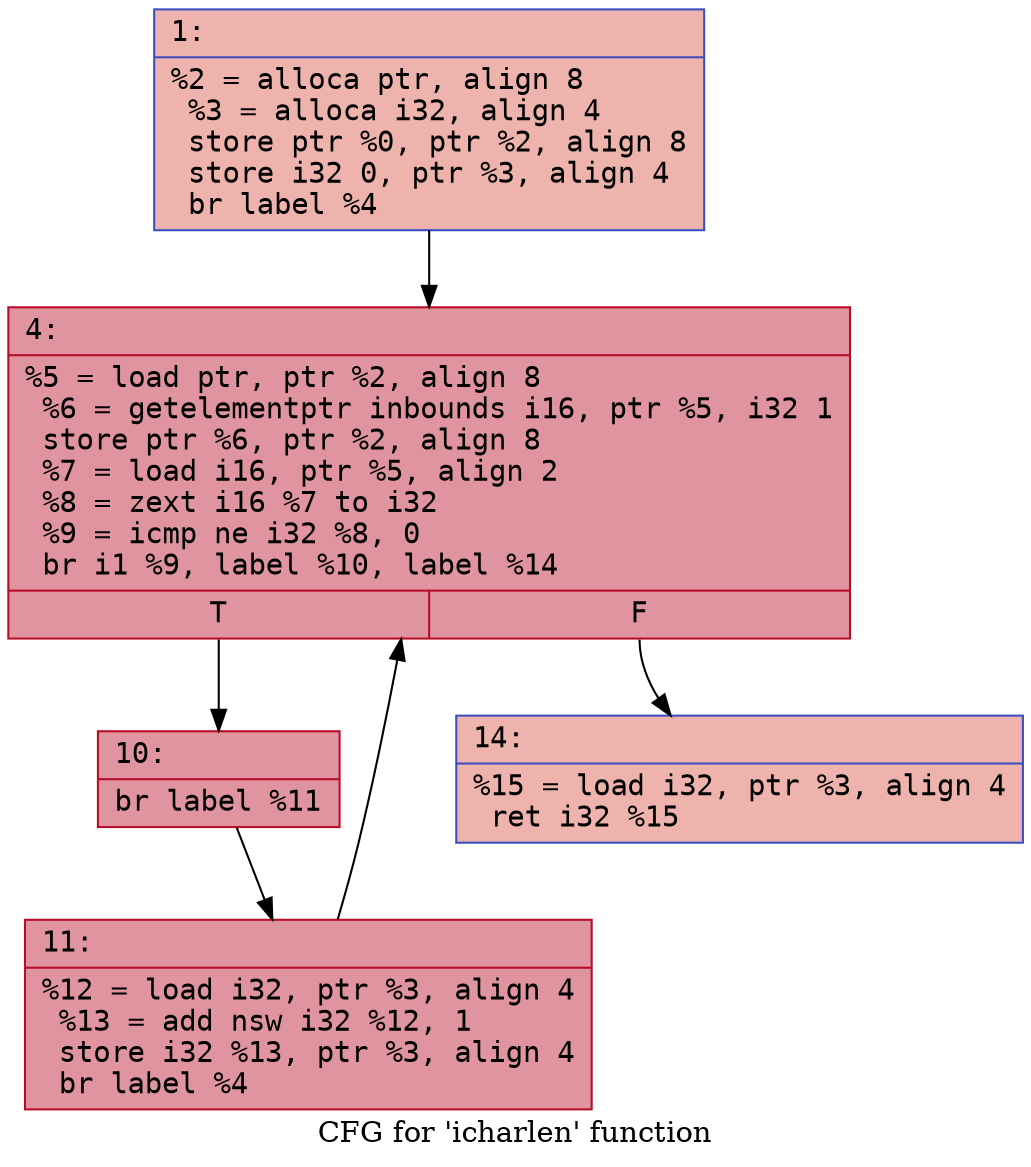 digraph "CFG for 'icharlen' function" {
	label="CFG for 'icharlen' function";

	Node0x6000000d2e90 [shape=record,color="#3d50c3ff", style=filled, fillcolor="#d6524470" fontname="Courier",label="{1:\l|  %2 = alloca ptr, align 8\l  %3 = alloca i32, align 4\l  store ptr %0, ptr %2, align 8\l  store i32 0, ptr %3, align 4\l  br label %4\l}"];
	Node0x6000000d2e90 -> Node0x6000000d2ee0[tooltip="1 -> 4\nProbability 100.00%" ];
	Node0x6000000d2ee0 [shape=record,color="#b70d28ff", style=filled, fillcolor="#b70d2870" fontname="Courier",label="{4:\l|  %5 = load ptr, ptr %2, align 8\l  %6 = getelementptr inbounds i16, ptr %5, i32 1\l  store ptr %6, ptr %2, align 8\l  %7 = load i16, ptr %5, align 2\l  %8 = zext i16 %7 to i32\l  %9 = icmp ne i32 %8, 0\l  br i1 %9, label %10, label %14\l|{<s0>T|<s1>F}}"];
	Node0x6000000d2ee0:s0 -> Node0x6000000d2f30[tooltip="4 -> 10\nProbability 96.88%" ];
	Node0x6000000d2ee0:s1 -> Node0x6000000d2fd0[tooltip="4 -> 14\nProbability 3.12%" ];
	Node0x6000000d2f30 [shape=record,color="#b70d28ff", style=filled, fillcolor="#b70d2870" fontname="Courier",label="{10:\l|  br label %11\l}"];
	Node0x6000000d2f30 -> Node0x6000000d2f80[tooltip="10 -> 11\nProbability 100.00%" ];
	Node0x6000000d2f80 [shape=record,color="#b70d28ff", style=filled, fillcolor="#b70d2870" fontname="Courier",label="{11:\l|  %12 = load i32, ptr %3, align 4\l  %13 = add nsw i32 %12, 1\l  store i32 %13, ptr %3, align 4\l  br label %4\l}"];
	Node0x6000000d2f80 -> Node0x6000000d2ee0[tooltip="11 -> 4\nProbability 100.00%" ];
	Node0x6000000d2fd0 [shape=record,color="#3d50c3ff", style=filled, fillcolor="#d6524470" fontname="Courier",label="{14:\l|  %15 = load i32, ptr %3, align 4\l  ret i32 %15\l}"];
}
